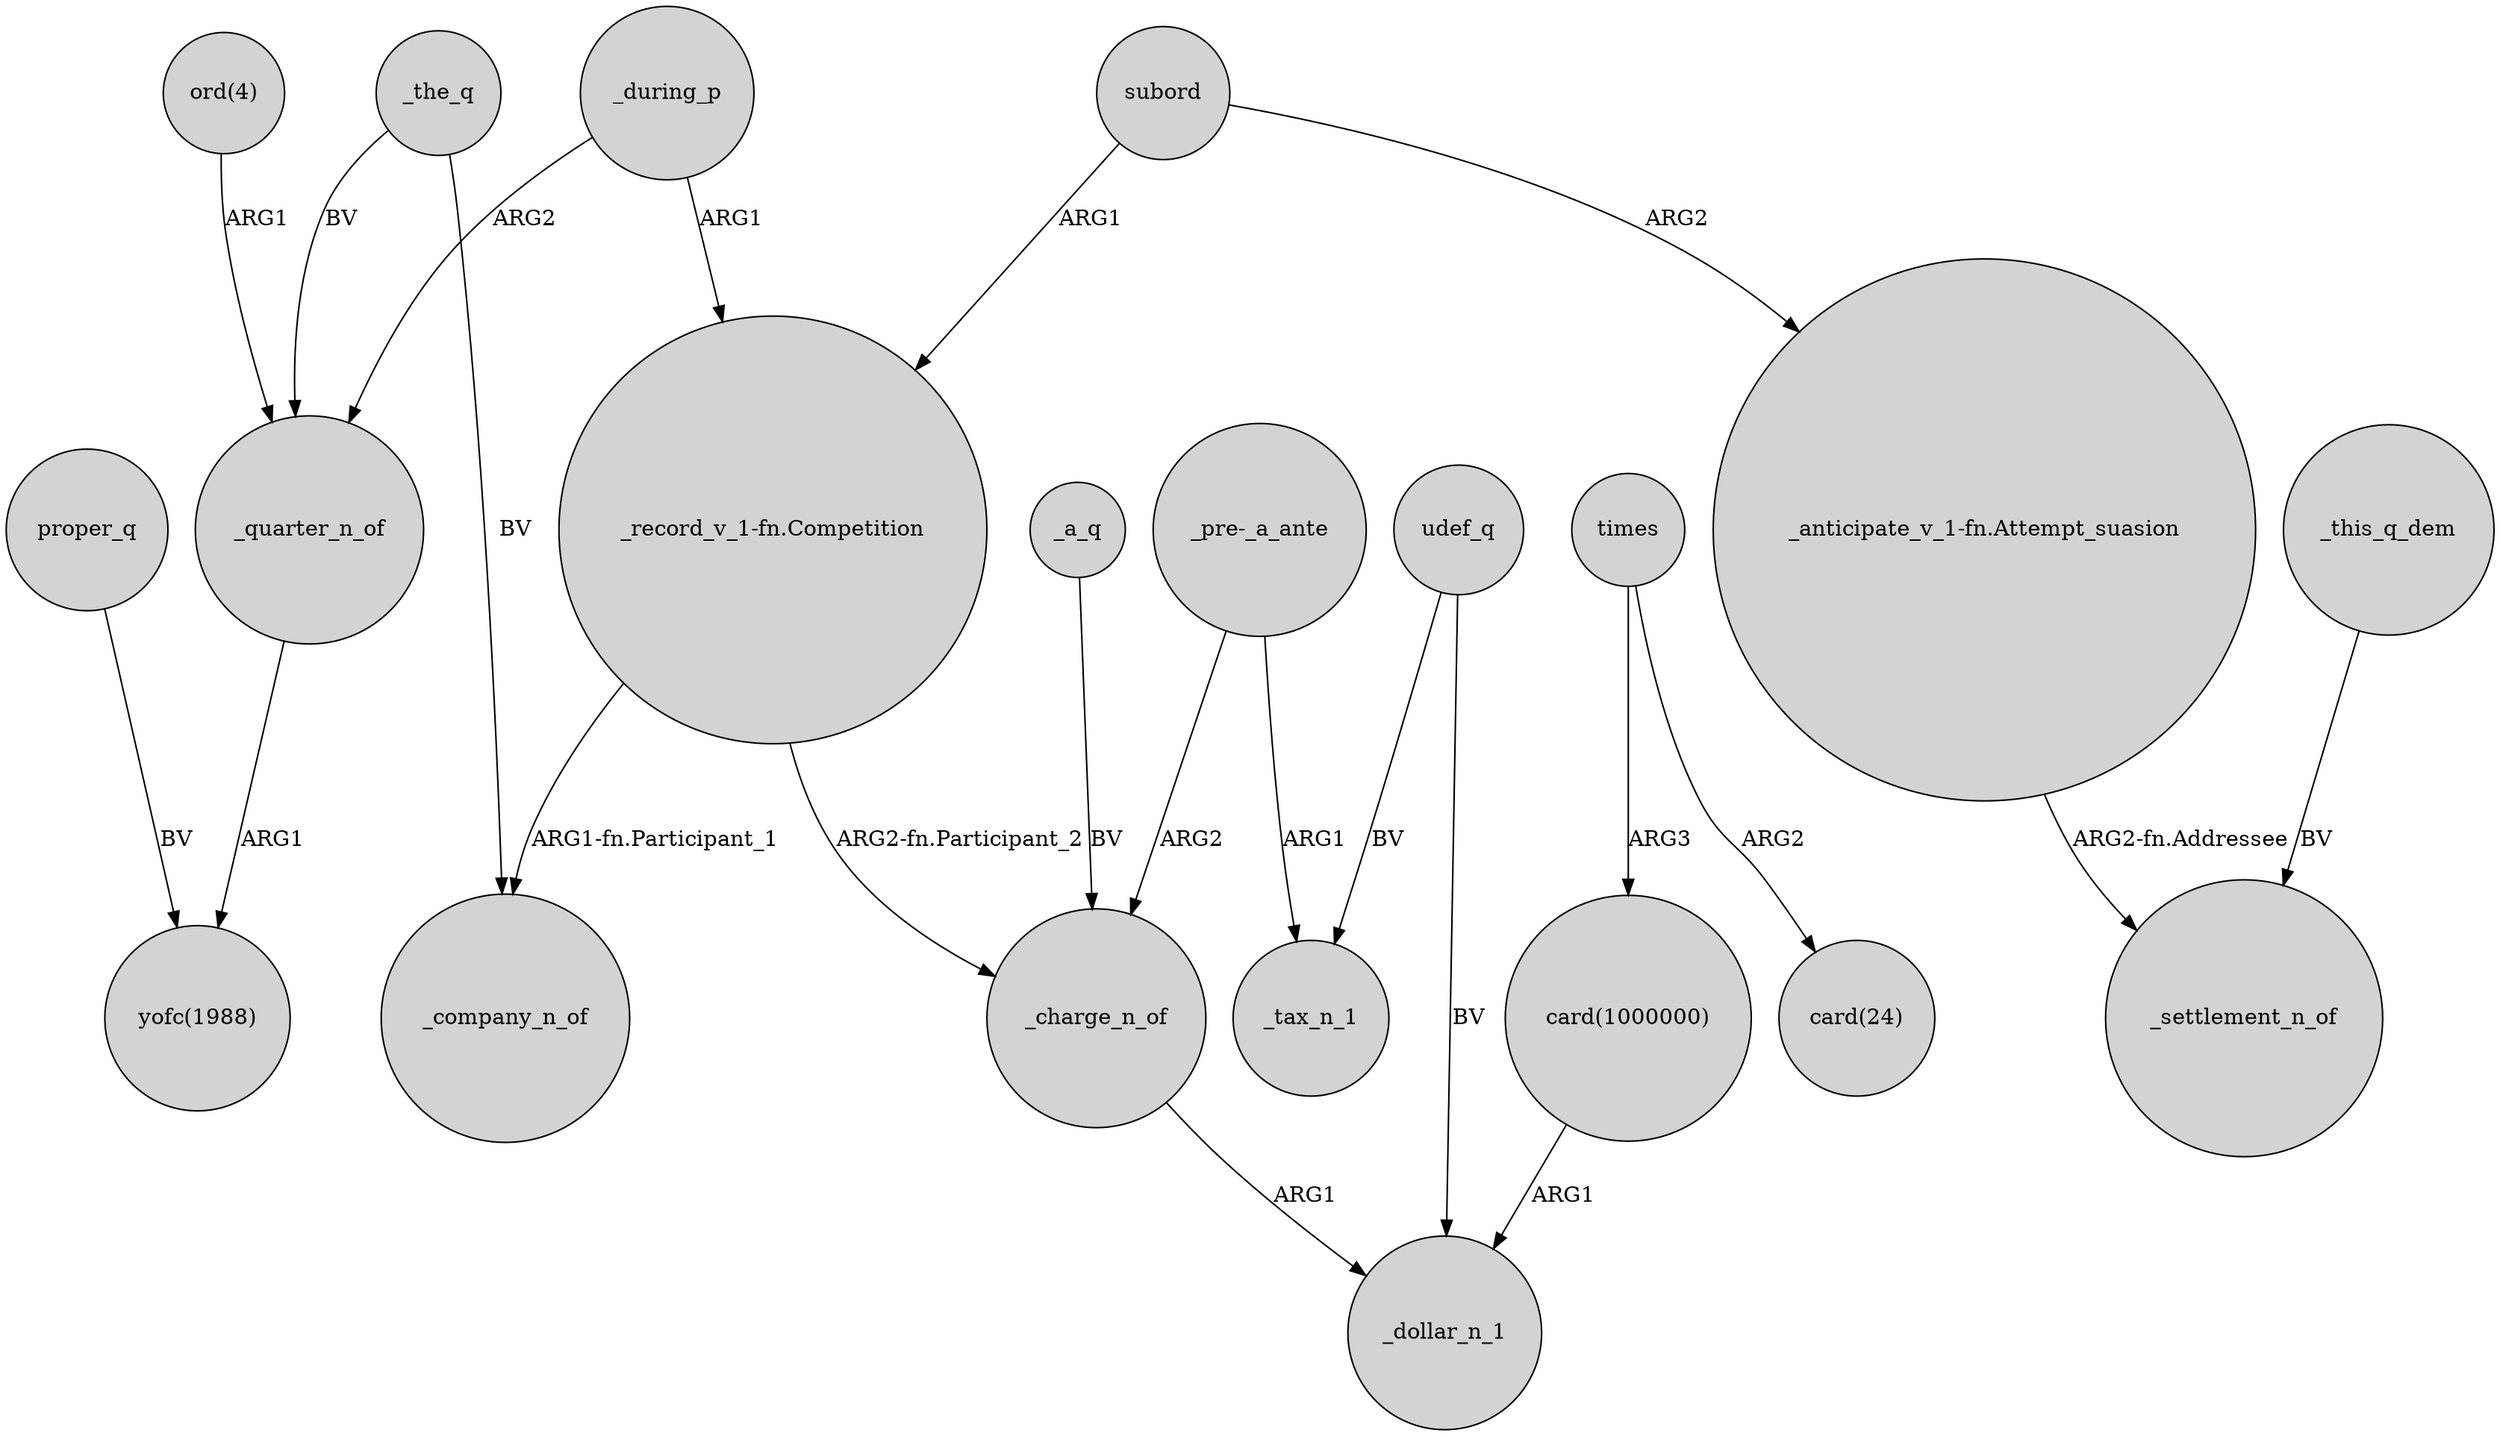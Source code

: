 digraph {
	node [shape=circle style=filled]
	"_record_v_1-fn.Competition" -> _company_n_of [label="ARG1-fn.Participant_1"]
	_charge_n_of -> _dollar_n_1 [label=ARG1]
	subord -> "_record_v_1-fn.Competition" [label=ARG1]
	"ord(4)" -> _quarter_n_of [label=ARG1]
	udef_q -> _tax_n_1 [label=BV]
	times -> "card(1000000)" [label=ARG3]
	_a_q -> _charge_n_of [label=BV]
	_the_q -> _quarter_n_of [label=BV]
	udef_q -> _dollar_n_1 [label=BV]
	times -> "card(24)" [label=ARG2]
	"card(1000000)" -> _dollar_n_1 [label=ARG1]
	_this_q_dem -> _settlement_n_of [label=BV]
	proper_q -> "yofc(1988)" [label=BV]
	"_pre-_a_ante" -> _tax_n_1 [label=ARG1]
	"_pre-_a_ante" -> _charge_n_of [label=ARG2]
	"_anticipate_v_1-fn.Attempt_suasion" -> _settlement_n_of [label="ARG2-fn.Addressee"]
	"_record_v_1-fn.Competition" -> _charge_n_of [label="ARG2-fn.Participant_2"]
	subord -> "_anticipate_v_1-fn.Attempt_suasion" [label=ARG2]
	_quarter_n_of -> "yofc(1988)" [label=ARG1]
	_during_p -> _quarter_n_of [label=ARG2]
	_during_p -> "_record_v_1-fn.Competition" [label=ARG1]
	_the_q -> _company_n_of [label=BV]
}
